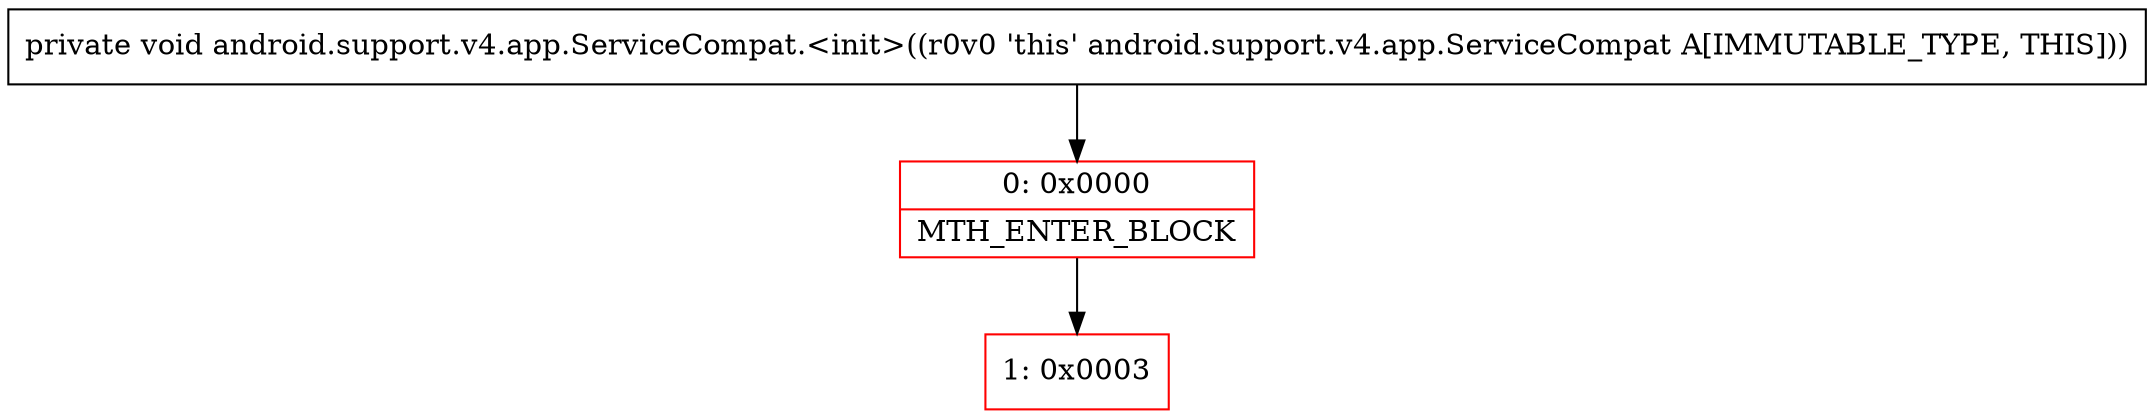 digraph "CFG forandroid.support.v4.app.ServiceCompat.\<init\>()V" {
subgraph cluster_Region_413352425 {
label = "R(0)";
node [shape=record,color=blue];
}
Node_0 [shape=record,color=red,label="{0\:\ 0x0000|MTH_ENTER_BLOCK\l}"];
Node_1 [shape=record,color=red,label="{1\:\ 0x0003}"];
MethodNode[shape=record,label="{private void android.support.v4.app.ServiceCompat.\<init\>((r0v0 'this' android.support.v4.app.ServiceCompat A[IMMUTABLE_TYPE, THIS])) }"];
MethodNode -> Node_0;
Node_0 -> Node_1;
}

